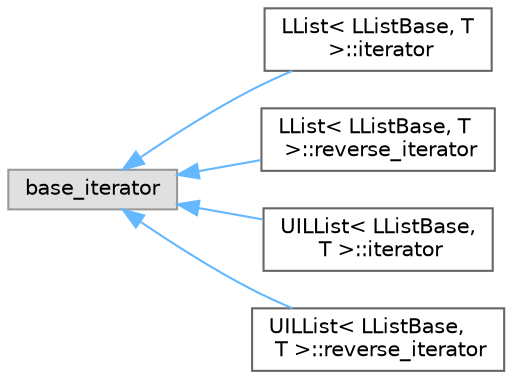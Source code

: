 digraph "Graphical Class Hierarchy"
{
 // LATEX_PDF_SIZE
  bgcolor="transparent";
  edge [fontname=Helvetica,fontsize=10,labelfontname=Helvetica,labelfontsize=10];
  node [fontname=Helvetica,fontsize=10,shape=box,height=0.2,width=0.4];
  rankdir="LR";
  Node0 [id="Node000000",label="base_iterator",height=0.2,width=0.4,color="grey60", fillcolor="#E0E0E0", style="filled",tooltip=" "];
  Node0 -> Node1 [id="edge4202_Node000000_Node000001",dir="back",color="steelblue1",style="solid",tooltip=" "];
  Node1 [id="Node000001",label="LList\< LListBase, T\l \>::iterator",height=0.2,width=0.4,color="grey40", fillcolor="white", style="filled",URL="$classFoam_1_1LList_1_1iterator.html",tooltip=" "];
  Node0 -> Node2 [id="edge4203_Node000000_Node000002",dir="back",color="steelblue1",style="solid",tooltip=" "];
  Node2 [id="Node000002",label="LList\< LListBase, T\l \>::reverse_iterator",height=0.2,width=0.4,color="grey40", fillcolor="white", style="filled",URL="$classFoam_1_1LList_1_1reverse__iterator.html",tooltip=" "];
  Node0 -> Node3 [id="edge4204_Node000000_Node000003",dir="back",color="steelblue1",style="solid",tooltip=" "];
  Node3 [id="Node000003",label="UILList\< LListBase,\l T \>::iterator",height=0.2,width=0.4,color="grey40", fillcolor="white", style="filled",URL="$classFoam_1_1UILList_1_1iterator.html",tooltip=" "];
  Node0 -> Node4 [id="edge4205_Node000000_Node000004",dir="back",color="steelblue1",style="solid",tooltip=" "];
  Node4 [id="Node000004",label="UILList\< LListBase,\l T \>::reverse_iterator",height=0.2,width=0.4,color="grey40", fillcolor="white", style="filled",URL="$classFoam_1_1UILList_1_1reverse__iterator.html",tooltip=" "];
}
